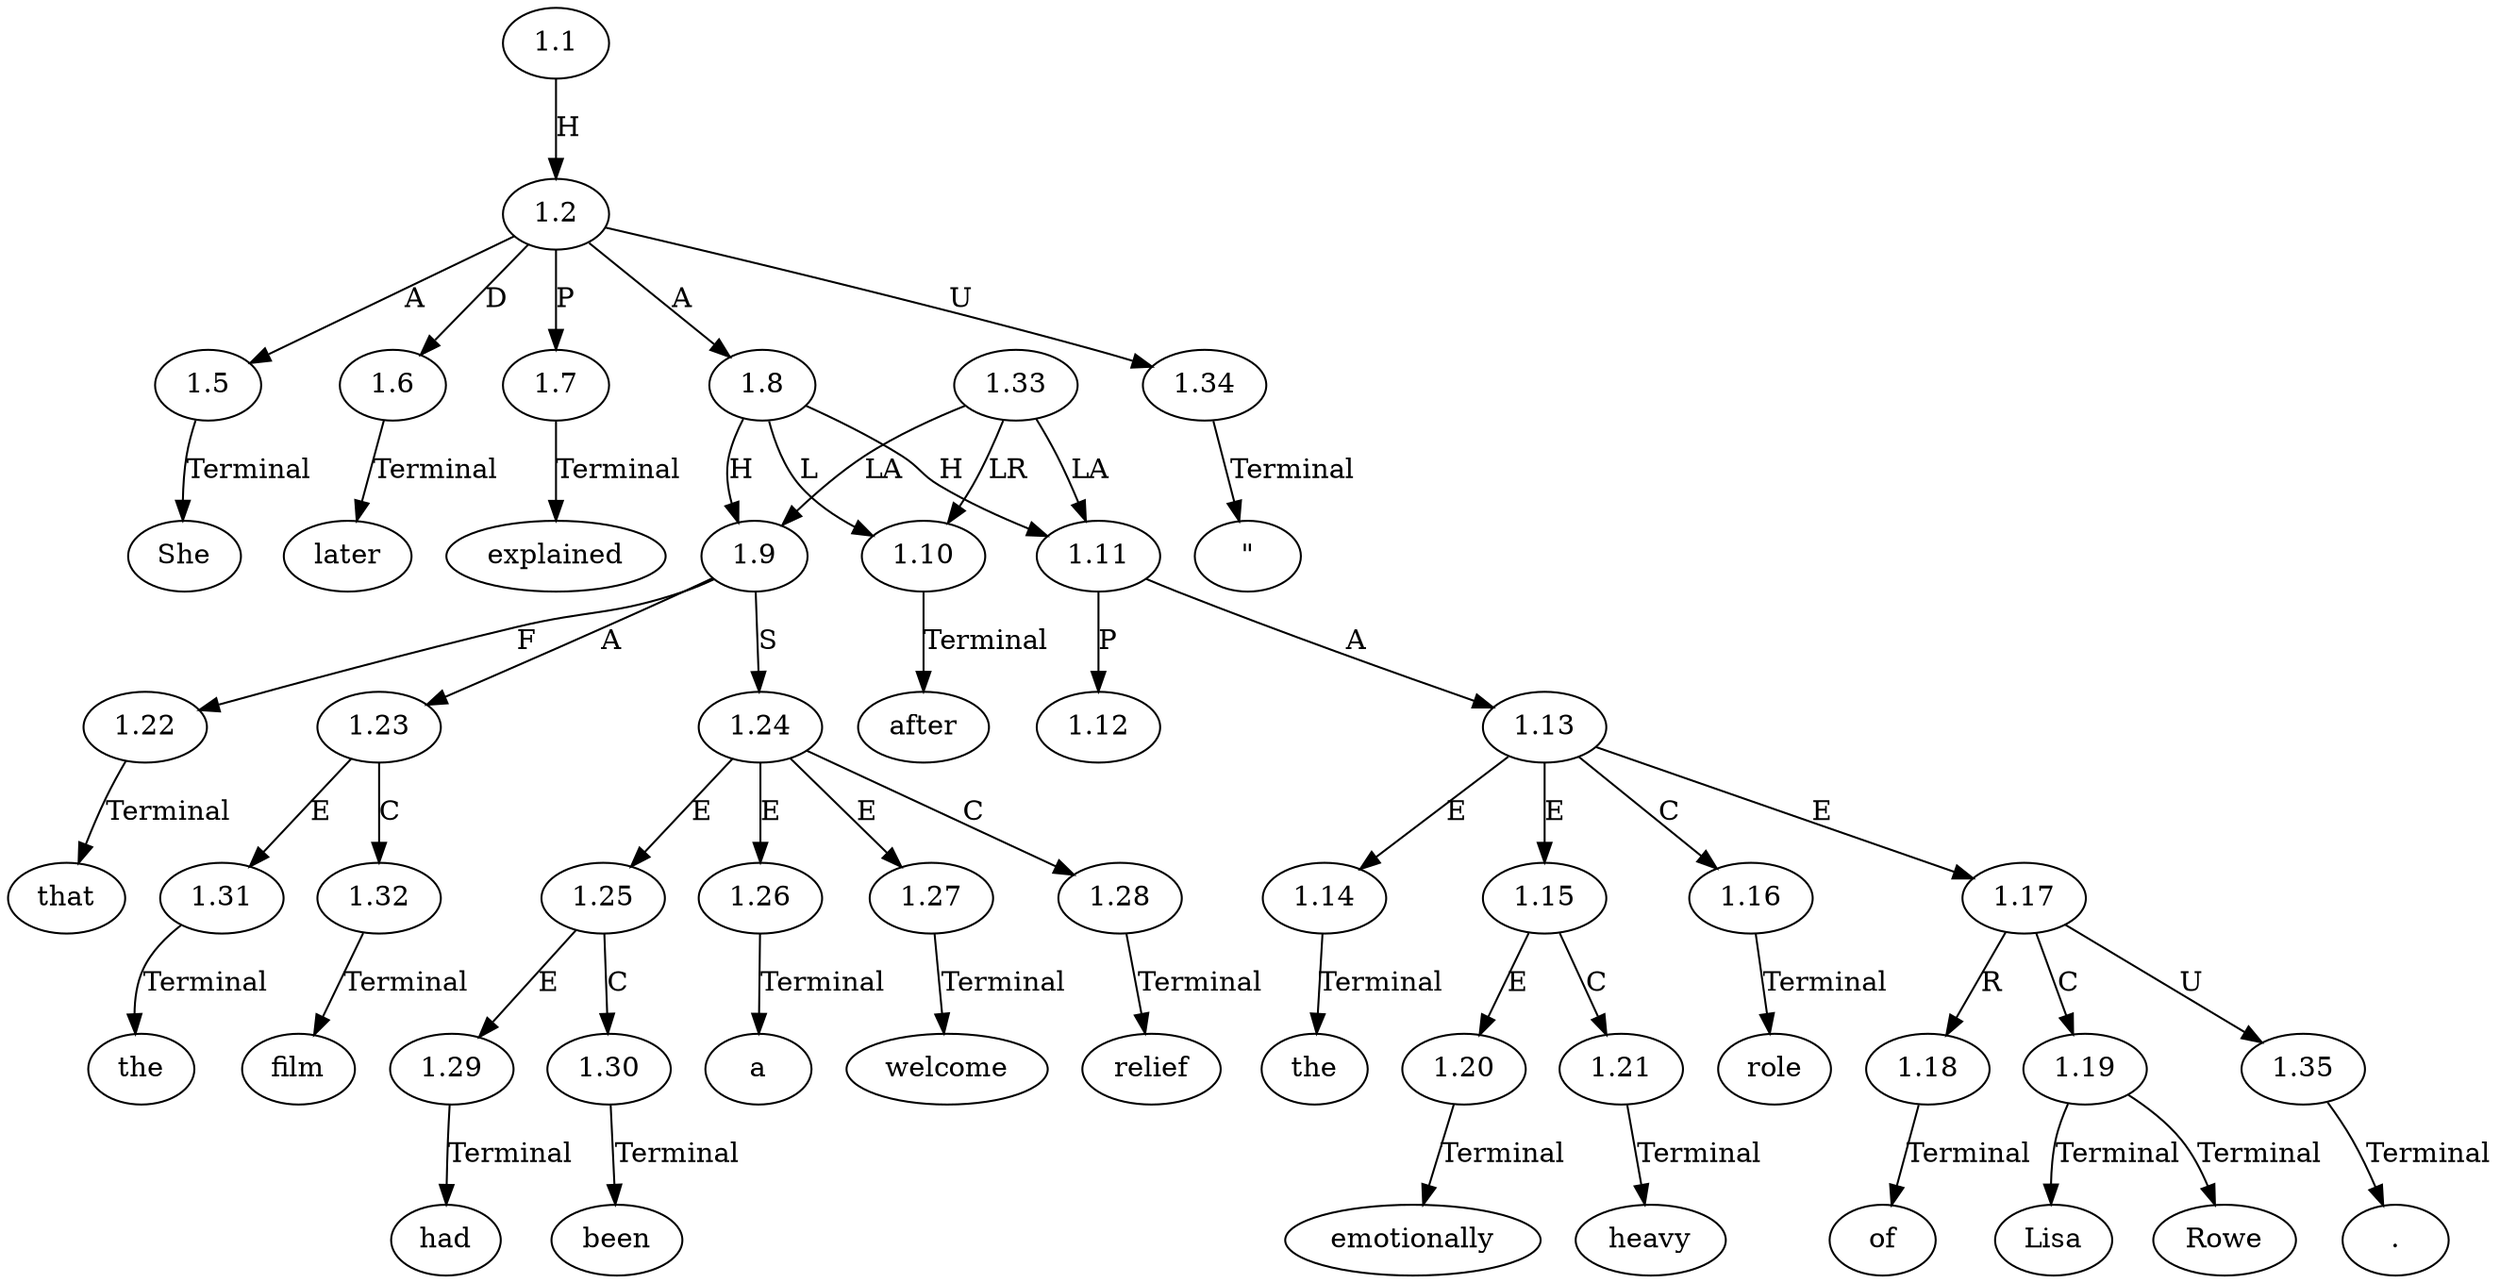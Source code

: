 // Graph
digraph {
	0.1 [label="\"" ordering=out]
	0.10 [label=a ordering=out]
	0.11 [label=welcome ordering=out]
	0.12 [label=relief ordering=out]
	0.13 [label=after ordering=out]
	0.14 [label=the ordering=out]
	0.15 [label=emotionally ordering=out]
	0.16 [label=heavy ordering=out]
	0.17 [label=role ordering=out]
	0.18 [label=of ordering=out]
	0.19 [label=Lisa ordering=out]
	0.2 [label=She ordering=out]
	0.20 [label=Rowe ordering=out]
	0.21 [label="." ordering=out]
	0.3 [label=later ordering=out]
	0.4 [label=explained ordering=out]
	0.5 [label=that ordering=out]
	0.6 [label=the ordering=out]
	0.7 [label=film ordering=out]
	0.8 [label=had ordering=out]
	0.9 [label=been ordering=out]
	1.1 [label=1.1 ordering=out]
	1.2 [label=1.2 ordering=out]
	1.5 [label=1.5 ordering=out]
	1.6 [label=1.6 ordering=out]
	1.7 [label=1.7 ordering=out]
	1.8 [label=1.8 ordering=out]
	1.9 [label=1.9 ordering=out]
	1.10 [label=1.10 ordering=out]
	1.11 [label=1.11 ordering=out]
	1.12 [label=1.12 ordering=out]
	1.13 [label=1.13 ordering=out]
	1.14 [label=1.14 ordering=out]
	1.15 [label=1.15 ordering=out]
	1.16 [label=1.16 ordering=out]
	1.17 [label=1.17 ordering=out]
	1.18 [label=1.18 ordering=out]
	1.19 [label=1.19 ordering=out]
	1.20 [label=1.20 ordering=out]
	1.21 [label=1.21 ordering=out]
	1.22 [label=1.22 ordering=out]
	1.23 [label=1.23 ordering=out]
	1.24 [label=1.24 ordering=out]
	1.25 [label=1.25 ordering=out]
	1.26 [label=1.26 ordering=out]
	1.27 [label=1.27 ordering=out]
	1.28 [label=1.28 ordering=out]
	1.29 [label=1.29 ordering=out]
	1.30 [label=1.30 ordering=out]
	1.31 [label=1.31 ordering=out]
	1.32 [label=1.32 ordering=out]
	1.33 [label=1.33 ordering=out]
	1.34 [label=1.34 ordering=out]
	1.35 [label=1.35 ordering=out]
	1.1 -> 1.2 [label=H ordering=out]
	1.2 -> 1.5 [label=A ordering=out]
	1.2 -> 1.6 [label=D ordering=out]
	1.2 -> 1.7 [label=P ordering=out]
	1.2 -> 1.8 [label=A ordering=out]
	1.2 -> 1.34 [label=U ordering=out]
	1.5 -> 0.2 [label=Terminal ordering=out]
	1.6 -> 0.3 [label=Terminal ordering=out]
	1.7 -> 0.4 [label=Terminal ordering=out]
	1.8 -> 1.9 [label=H ordering=out]
	1.8 -> 1.10 [label=L ordering=out]
	1.8 -> 1.11 [label=H ordering=out]
	1.9 -> 1.22 [label=F ordering=out]
	1.9 -> 1.23 [label=A ordering=out]
	1.9 -> 1.24 [label=S ordering=out]
	1.10 -> 0.13 [label=Terminal ordering=out]
	1.11 -> 1.12 [label=P ordering=out]
	1.11 -> 1.13 [label=A ordering=out]
	1.13 -> 1.14 [label=E ordering=out]
	1.13 -> 1.15 [label=E ordering=out]
	1.13 -> 1.16 [label=C ordering=out]
	1.13 -> 1.17 [label=E ordering=out]
	1.14 -> 0.14 [label=Terminal ordering=out]
	1.15 -> 1.20 [label=E ordering=out]
	1.15 -> 1.21 [label=C ordering=out]
	1.16 -> 0.17 [label=Terminal ordering=out]
	1.17 -> 1.18 [label=R ordering=out]
	1.17 -> 1.19 [label=C ordering=out]
	1.17 -> 1.35 [label=U ordering=out]
	1.18 -> 0.18 [label=Terminal ordering=out]
	1.19 -> 0.19 [label=Terminal ordering=out]
	1.19 -> 0.20 [label=Terminal ordering=out]
	1.20 -> 0.15 [label=Terminal ordering=out]
	1.21 -> 0.16 [label=Terminal ordering=out]
	1.22 -> 0.5 [label=Terminal ordering=out]
	1.23 -> 1.31 [label=E ordering=out]
	1.23 -> 1.32 [label=C ordering=out]
	1.24 -> 1.25 [label=E ordering=out]
	1.24 -> 1.26 [label=E ordering=out]
	1.24 -> 1.27 [label=E ordering=out]
	1.24 -> 1.28 [label=C ordering=out]
	1.25 -> 1.29 [label=E ordering=out]
	1.25 -> 1.30 [label=C ordering=out]
	1.26 -> 0.10 [label=Terminal ordering=out]
	1.27 -> 0.11 [label=Terminal ordering=out]
	1.28 -> 0.12 [label=Terminal ordering=out]
	1.29 -> 0.8 [label=Terminal ordering=out]
	1.30 -> 0.9 [label=Terminal ordering=out]
	1.31 -> 0.6 [label=Terminal ordering=out]
	1.32 -> 0.7 [label=Terminal ordering=out]
	1.33 -> 1.9 [label=LA ordering=out]
	1.33 -> 1.10 [label=LR ordering=out]
	1.33 -> 1.11 [label=LA ordering=out]
	1.34 -> 0.1 [label=Terminal ordering=out]
	1.35 -> 0.21 [label=Terminal ordering=out]
}
